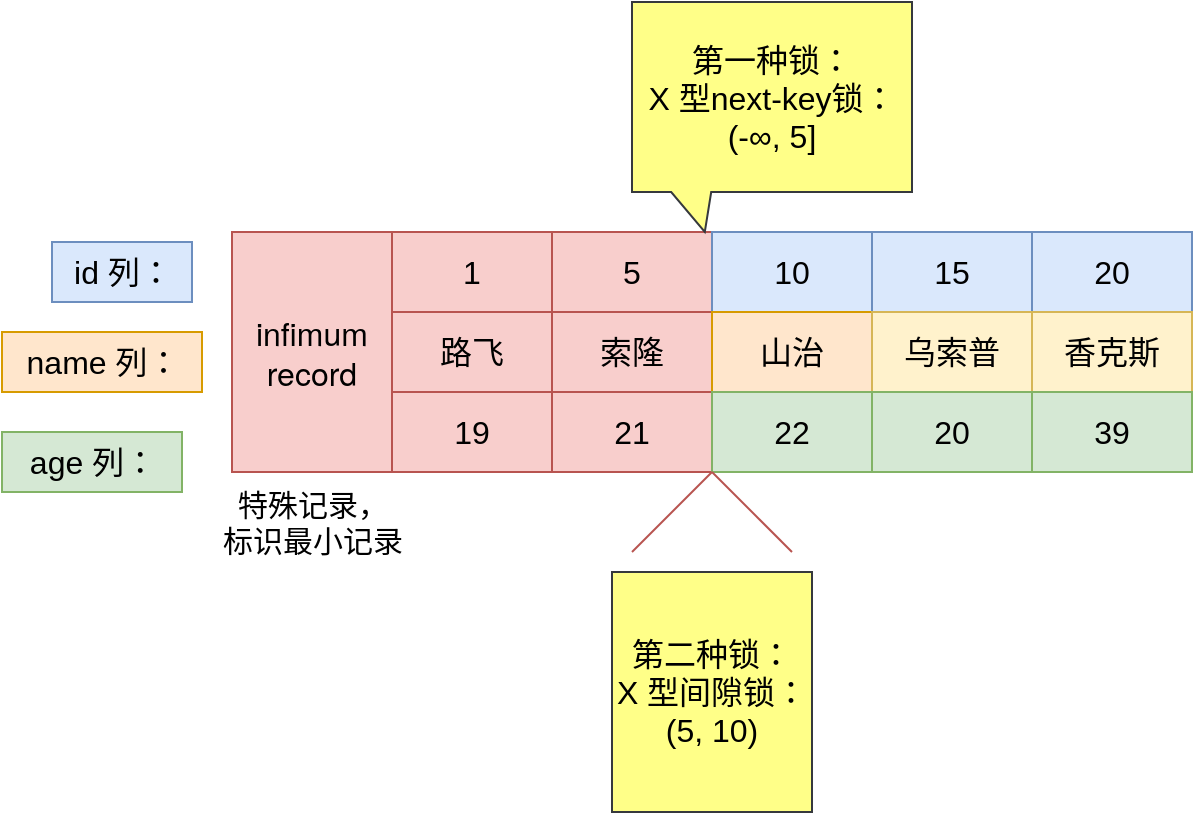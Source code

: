 <mxfile version="20.5.3" type="github">
  <diagram id="uNXggtIW4rXvVpEK32Hz" name="第 1 页">
    <mxGraphModel dx="2253" dy="743" grid="1" gridSize="10" guides="1" tooltips="1" connect="1" arrows="1" fold="1" page="1" pageScale="1" pageWidth="827" pageHeight="1169" math="0" shadow="0">
      <root>
        <mxCell id="0" />
        <mxCell id="1" parent="0" />
        <mxCell id="nwZtk9ZThx2Bu3_Ccv7r-1" value="1" style="rounded=0;whiteSpace=wrap;html=1;fontSize=16;fillColor=#f8cecc;strokeColor=#b85450;" vertex="1" parent="1">
          <mxGeometry x="120" y="240" width="80" height="40" as="geometry" />
        </mxCell>
        <mxCell id="nwZtk9ZThx2Bu3_Ccv7r-2" value="5" style="rounded=0;whiteSpace=wrap;html=1;fontSize=16;fillColor=#f8cecc;strokeColor=#b85450;" vertex="1" parent="1">
          <mxGeometry x="200" y="240" width="80" height="40" as="geometry" />
        </mxCell>
        <mxCell id="nwZtk9ZThx2Bu3_Ccv7r-3" value="10" style="rounded=0;whiteSpace=wrap;html=1;fontSize=16;fillColor=#dae8fc;strokeColor=#6c8ebf;" vertex="1" parent="1">
          <mxGeometry x="280" y="240" width="80" height="40" as="geometry" />
        </mxCell>
        <mxCell id="nwZtk9ZThx2Bu3_Ccv7r-4" value="15" style="rounded=0;whiteSpace=wrap;html=1;fontSize=16;fillColor=#dae8fc;strokeColor=#6c8ebf;" vertex="1" parent="1">
          <mxGeometry x="360" y="240" width="80" height="40" as="geometry" />
        </mxCell>
        <mxCell id="nwZtk9ZThx2Bu3_Ccv7r-5" value="20" style="rounded=0;whiteSpace=wrap;html=1;fontSize=16;fillColor=#dae8fc;strokeColor=#6c8ebf;" vertex="1" parent="1">
          <mxGeometry x="440" y="240" width="80" height="40" as="geometry" />
        </mxCell>
        <mxCell id="nwZtk9ZThx2Bu3_Ccv7r-6" value="路飞" style="rounded=0;whiteSpace=wrap;html=1;fontSize=16;fillColor=#f8cecc;strokeColor=#b85450;" vertex="1" parent="1">
          <mxGeometry x="120" y="280" width="80" height="40" as="geometry" />
        </mxCell>
        <mxCell id="nwZtk9ZThx2Bu3_Ccv7r-7" value="索隆" style="rounded=0;whiteSpace=wrap;html=1;fontSize=16;fillColor=#f8cecc;strokeColor=#b85450;" vertex="1" parent="1">
          <mxGeometry x="200" y="280" width="80" height="40" as="geometry" />
        </mxCell>
        <mxCell id="nwZtk9ZThx2Bu3_Ccv7r-8" value="山治" style="rounded=0;whiteSpace=wrap;html=1;fontSize=16;fillColor=#ffe6cc;strokeColor=#d79b00;" vertex="1" parent="1">
          <mxGeometry x="280" y="280" width="80" height="40" as="geometry" />
        </mxCell>
        <mxCell id="nwZtk9ZThx2Bu3_Ccv7r-9" value="乌索普" style="rounded=0;whiteSpace=wrap;html=1;fontSize=16;fillColor=#fff2cc;strokeColor=#d6b656;" vertex="1" parent="1">
          <mxGeometry x="360" y="280" width="80" height="40" as="geometry" />
        </mxCell>
        <mxCell id="nwZtk9ZThx2Bu3_Ccv7r-10" value="香克斯" style="rounded=0;whiteSpace=wrap;html=1;fontSize=16;fillColor=#fff2cc;strokeColor=#d6b656;" vertex="1" parent="1">
          <mxGeometry x="440" y="280" width="80" height="40" as="geometry" />
        </mxCell>
        <mxCell id="nwZtk9ZThx2Bu3_Ccv7r-11" value="19" style="rounded=0;whiteSpace=wrap;html=1;fontSize=16;fillColor=#f8cecc;strokeColor=#b85450;" vertex="1" parent="1">
          <mxGeometry x="120" y="320" width="80" height="40" as="geometry" />
        </mxCell>
        <mxCell id="nwZtk9ZThx2Bu3_Ccv7r-12" value="21" style="rounded=0;whiteSpace=wrap;html=1;fontSize=16;fillColor=#f8cecc;strokeColor=#b85450;" vertex="1" parent="1">
          <mxGeometry x="200" y="320" width="80" height="40" as="geometry" />
        </mxCell>
        <mxCell id="nwZtk9ZThx2Bu3_Ccv7r-13" value="21" style="rounded=0;whiteSpace=wrap;html=1;fontSize=16;fillColor=#f8cecc;strokeColor=#b85450;" vertex="1" parent="1">
          <mxGeometry x="200" y="320" width="80" height="40" as="geometry" />
        </mxCell>
        <mxCell id="nwZtk9ZThx2Bu3_Ccv7r-14" value="20" style="rounded=0;whiteSpace=wrap;html=1;fontSize=16;fillColor=#d5e8d4;strokeColor=#82b366;" vertex="1" parent="1">
          <mxGeometry x="360" y="320" width="80" height="40" as="geometry" />
        </mxCell>
        <mxCell id="nwZtk9ZThx2Bu3_Ccv7r-15" value="22" style="rounded=0;whiteSpace=wrap;html=1;fontSize=16;fillColor=#d5e8d4;strokeColor=#82b366;" vertex="1" parent="1">
          <mxGeometry x="280" y="320" width="80" height="40" as="geometry" />
        </mxCell>
        <mxCell id="nwZtk9ZThx2Bu3_Ccv7r-16" value="39" style="rounded=0;whiteSpace=wrap;html=1;fontSize=16;fillColor=#d5e8d4;strokeColor=#82b366;" vertex="1" parent="1">
          <mxGeometry x="440" y="320" width="80" height="40" as="geometry" />
        </mxCell>
        <mxCell id="nwZtk9ZThx2Bu3_Ccv7r-17" value="id 列：" style="text;html=1;align=center;verticalAlign=middle;resizable=0;points=[];autosize=1;strokeColor=#6c8ebf;fillColor=#dae8fc;fontSize=16;" vertex="1" parent="1">
          <mxGeometry x="-50" y="245" width="70" height="30" as="geometry" />
        </mxCell>
        <mxCell id="nwZtk9ZThx2Bu3_Ccv7r-18" value="age 列：" style="text;html=1;align=center;verticalAlign=middle;resizable=0;points=[];autosize=1;strokeColor=#82b366;fillColor=#d5e8d4;fontSize=16;" vertex="1" parent="1">
          <mxGeometry x="-75" y="340" width="90" height="30" as="geometry" />
        </mxCell>
        <mxCell id="nwZtk9ZThx2Bu3_Ccv7r-19" value="name 列：" style="text;html=1;align=center;verticalAlign=middle;resizable=0;points=[];autosize=1;strokeColor=#d79b00;fillColor=#ffe6cc;fontSize=16;" vertex="1" parent="1">
          <mxGeometry x="-75" y="290" width="100" height="30" as="geometry" />
        </mxCell>
        <mxCell id="nwZtk9ZThx2Bu3_Ccv7r-20" value="第一种锁：&lt;br&gt;X 型next-key锁：&lt;br&gt;(-∞, 5]" style="shape=callout;whiteSpace=wrap;html=1;perimeter=calloutPerimeter;fontSize=16;fillColor=#ffff88;strokeColor=#36393d;size=20;position=0.14;position2=0.26;base=20;" vertex="1" parent="1">
          <mxGeometry x="240" y="125" width="140" height="115" as="geometry" />
        </mxCell>
        <mxCell id="nwZtk9ZThx2Bu3_Ccv7r-24" value="第二种锁：&lt;br&gt;X 型间隙锁：&lt;br&gt;(5, 10)" style="shape=callout;whiteSpace=wrap;html=1;perimeter=calloutPerimeter;fontSize=16;fillColor=#ffff88;strokeColor=#36393d;size=0;position=0.2;base=50;" vertex="1" parent="1">
          <mxGeometry x="230" y="410" width="100" height="120" as="geometry" />
        </mxCell>
        <mxCell id="nwZtk9ZThx2Bu3_Ccv7r-25" value="&lt;span style=&quot;caret-color: rgb(184, 191, 198); font-family: &amp;quot;Helvetica Neue&amp;quot;, Helvetica, Arial, sans-serif; font-size: 16px; orphans: 4; text-align: left; text-size-adjust: auto;&quot;&gt;infimum&lt;br&gt;record&lt;/span&gt;" style="rounded=0;whiteSpace=wrap;html=1;labelBackgroundColor=none;horizontal=1;verticalAlign=middle;fillColor=#f8cecc;strokeColor=#b85450;" vertex="1" parent="1">
          <mxGeometry x="40" y="240" width="80" height="120" as="geometry" />
        </mxCell>
        <mxCell id="nwZtk9ZThx2Bu3_Ccv7r-26" value="特殊记录，&lt;br style=&quot;font-size: 15px;&quot;&gt;标识最小记录" style="text;html=1;align=center;verticalAlign=middle;resizable=0;points=[];autosize=1;strokeColor=none;fillColor=none;fontSize=15;" vertex="1" parent="1">
          <mxGeometry x="25" y="360" width="110" height="50" as="geometry" />
        </mxCell>
        <mxCell id="nwZtk9ZThx2Bu3_Ccv7r-31" value="" style="endArrow=none;html=1;rounded=0;fontSize=15;entryX=0;entryY=1;entryDx=0;entryDy=0;fillColor=#f8cecc;strokeColor=#b85450;" edge="1" parent="1" target="nwZtk9ZThx2Bu3_Ccv7r-15">
          <mxGeometry width="50" height="50" relative="1" as="geometry">
            <mxPoint x="240" y="400" as="sourcePoint" />
            <mxPoint x="260" y="440" as="targetPoint" />
          </mxGeometry>
        </mxCell>
        <mxCell id="nwZtk9ZThx2Bu3_Ccv7r-32" value="" style="endArrow=none;html=1;rounded=0;fontSize=15;entryX=0;entryY=1;entryDx=0;entryDy=0;fillColor=#f8cecc;strokeColor=#b85450;" edge="1" parent="1" target="nwZtk9ZThx2Bu3_Ccv7r-15">
          <mxGeometry width="50" height="50" relative="1" as="geometry">
            <mxPoint x="320" y="400" as="sourcePoint" />
            <mxPoint x="320" y="410" as="targetPoint" />
          </mxGeometry>
        </mxCell>
      </root>
    </mxGraphModel>
  </diagram>
</mxfile>
